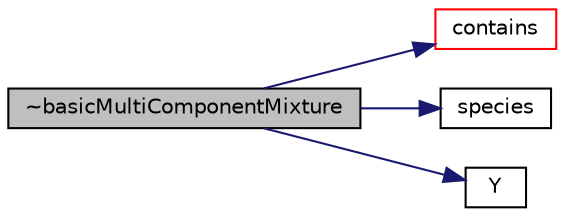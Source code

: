 digraph "~basicMultiComponentMixture"
{
  bgcolor="transparent";
  edge [fontname="Helvetica",fontsize="10",labelfontname="Helvetica",labelfontsize="10"];
  node [fontname="Helvetica",fontsize="10",shape=record];
  rankdir="LR";
  Node1 [label="~basicMultiComponentMixture",height=0.2,width=0.4,color="black", fillcolor="grey75", style="filled", fontcolor="black"];
  Node1 -> Node2 [color="midnightblue",fontsize="10",style="solid",fontname="Helvetica"];
  Node2 [label="contains",height=0.2,width=0.4,color="red",URL="$a00112.html#a7be65c2c60a4eba9a7f73c011a9d0a38",tooltip="Does the mixture include this specie? "];
  Node1 -> Node3 [color="midnightblue",fontsize="10",style="solid",fontname="Helvetica"];
  Node3 [label="species",height=0.2,width=0.4,color="black",URL="$a00112.html#ac3684786b3929e4b59bca4087f9f4609",tooltip="Return the table of species. "];
  Node1 -> Node4 [color="midnightblue",fontsize="10",style="solid",fontname="Helvetica"];
  Node4 [label="Y",height=0.2,width=0.4,color="black",URL="$a00112.html#a98fc615b86ae04a5a00a36c8fb619a16",tooltip="Return the mass-fraction fields. "];
}

